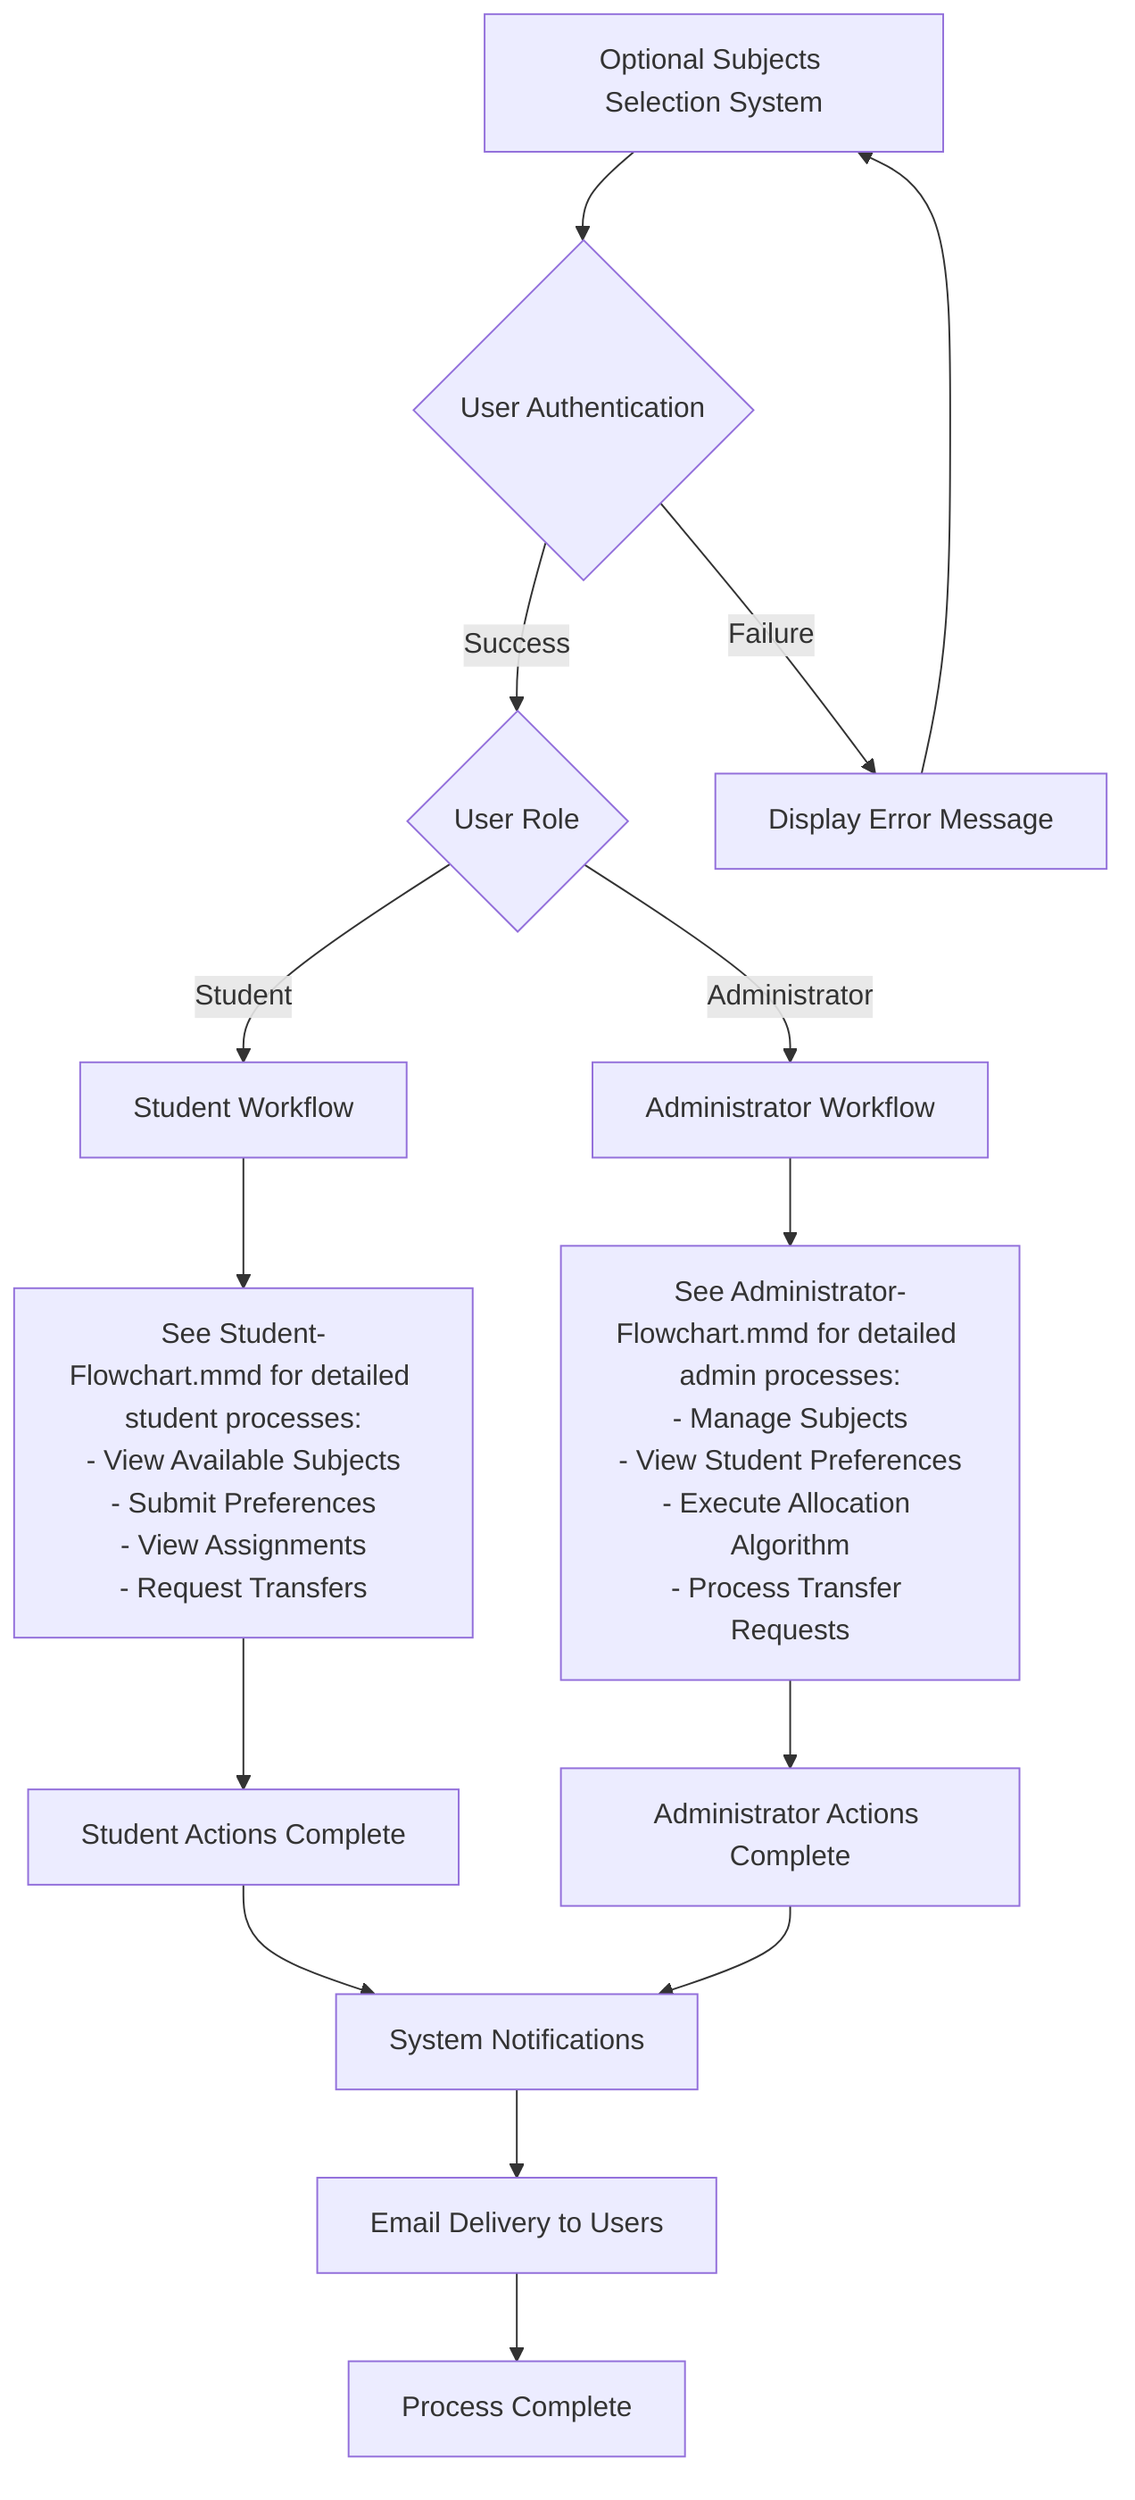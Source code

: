 flowchart TD
    A[Optional Subjects Selection System] --> B{User Authentication}
    B -->|Success| C{User Role}
    B -->|Failure| D[Display Error Message]
    D --> A
    
    C -->|Student| E[Student Workflow]
    C -->|Administrator| F[Administrator Workflow]
    
    E --> G[See Student-Flowchart.mmd for detailed student processes:<br/>- View Available Subjects<br/>- Submit Preferences<br/>- View Assignments<br/>- Request Transfers]
    
    F --> H[See Administrator-Flowchart.mmd for detailed admin processes:<br/>- Manage Subjects<br/>- View Student Preferences<br/>- Execute Allocation Algorithm<br/>- Process Transfer Requests]
    
    G --> I[Student Actions Complete]
    H --> J[Administrator Actions Complete]
    
    I --> K[System Notifications]
    J --> K
    
    K --> L[Email Delivery to Users]
    L --> M[Process Complete]